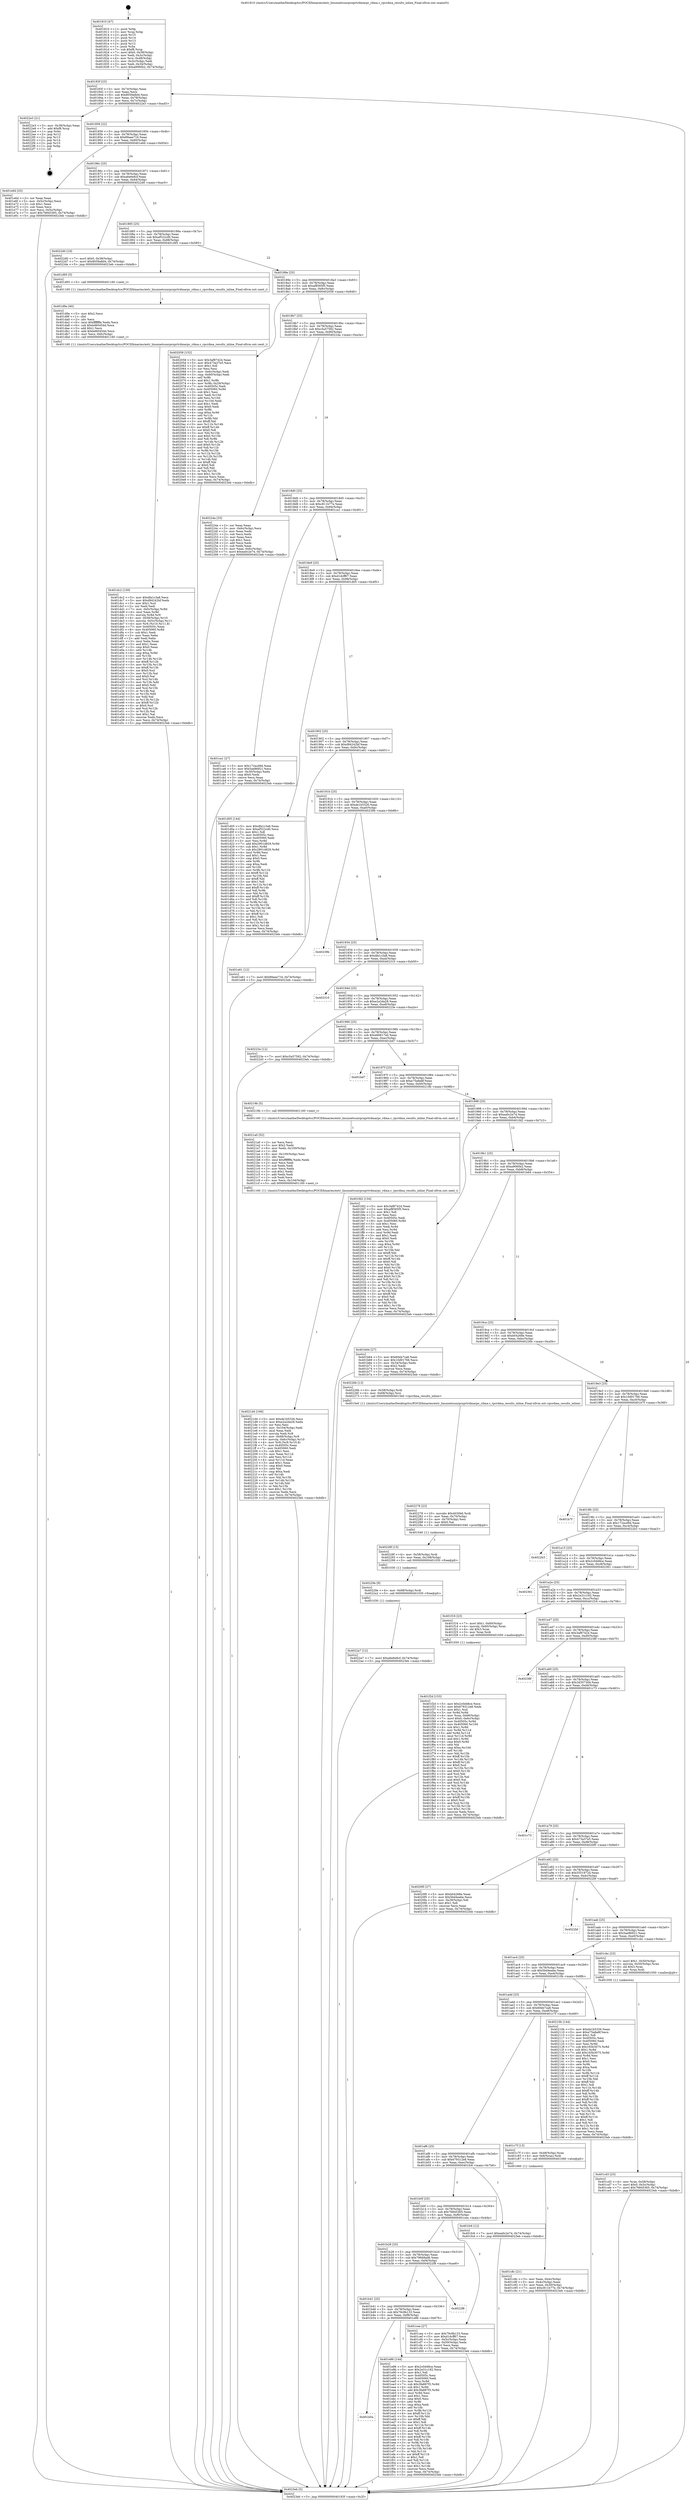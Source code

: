 digraph "0x401810" {
  label = "0x401810 (/mnt/c/Users/mathe/Desktop/tcc/POCII/binaries/extr_linuxnetsunrpcxprtrdmarpc_rdma.c_rpcrdma_results_inline_Final-ollvm.out::main(0))"
  labelloc = "t"
  node[shape=record]

  Entry [label="",width=0.3,height=0.3,shape=circle,fillcolor=black,style=filled]
  "0x40183f" [label="{
     0x40183f [23]\l
     | [instrs]\l
     &nbsp;&nbsp;0x40183f \<+3\>: mov -0x74(%rbp),%eax\l
     &nbsp;&nbsp;0x401842 \<+2\>: mov %eax,%ecx\l
     &nbsp;&nbsp;0x401844 \<+6\>: sub $0x8059a8d4,%ecx\l
     &nbsp;&nbsp;0x40184a \<+3\>: mov %eax,-0x78(%rbp)\l
     &nbsp;&nbsp;0x40184d \<+3\>: mov %ecx,-0x7c(%rbp)\l
     &nbsp;&nbsp;0x401850 \<+6\>: je 00000000004022e3 \<main+0xad3\>\l
  }"]
  "0x4022e3" [label="{
     0x4022e3 [21]\l
     | [instrs]\l
     &nbsp;&nbsp;0x4022e3 \<+3\>: mov -0x38(%rbp),%eax\l
     &nbsp;&nbsp;0x4022e6 \<+7\>: add $0xf8,%rsp\l
     &nbsp;&nbsp;0x4022ed \<+1\>: pop %rbx\l
     &nbsp;&nbsp;0x4022ee \<+2\>: pop %r12\l
     &nbsp;&nbsp;0x4022f0 \<+2\>: pop %r13\l
     &nbsp;&nbsp;0x4022f2 \<+2\>: pop %r14\l
     &nbsp;&nbsp;0x4022f4 \<+2\>: pop %r15\l
     &nbsp;&nbsp;0x4022f6 \<+1\>: pop %rbp\l
     &nbsp;&nbsp;0x4022f7 \<+1\>: ret\l
  }"]
  "0x401856" [label="{
     0x401856 [22]\l
     | [instrs]\l
     &nbsp;&nbsp;0x401856 \<+5\>: jmp 000000000040185b \<main+0x4b\>\l
     &nbsp;&nbsp;0x40185b \<+3\>: mov -0x78(%rbp),%eax\l
     &nbsp;&nbsp;0x40185e \<+5\>: sub $0x89aee716,%eax\l
     &nbsp;&nbsp;0x401863 \<+3\>: mov %eax,-0x80(%rbp)\l
     &nbsp;&nbsp;0x401866 \<+6\>: je 0000000000401e6d \<main+0x65d\>\l
  }"]
  Exit [label="",width=0.3,height=0.3,shape=circle,fillcolor=black,style=filled,peripheries=2]
  "0x401e6d" [label="{
     0x401e6d [25]\l
     | [instrs]\l
     &nbsp;&nbsp;0x401e6d \<+2\>: xor %eax,%eax\l
     &nbsp;&nbsp;0x401e6f \<+3\>: mov -0x5c(%rbp),%ecx\l
     &nbsp;&nbsp;0x401e72 \<+3\>: sub $0x1,%eax\l
     &nbsp;&nbsp;0x401e75 \<+2\>: sub %eax,%ecx\l
     &nbsp;&nbsp;0x401e77 \<+3\>: mov %ecx,-0x5c(%rbp)\l
     &nbsp;&nbsp;0x401e7a \<+7\>: movl $0x76845365,-0x74(%rbp)\l
     &nbsp;&nbsp;0x401e81 \<+5\>: jmp 00000000004023eb \<main+0xbdb\>\l
  }"]
  "0x40186c" [label="{
     0x40186c [25]\l
     | [instrs]\l
     &nbsp;&nbsp;0x40186c \<+5\>: jmp 0000000000401871 \<main+0x61\>\l
     &nbsp;&nbsp;0x401871 \<+3\>: mov -0x78(%rbp),%eax\l
     &nbsp;&nbsp;0x401874 \<+5\>: sub $0xa6e6e6cf,%eax\l
     &nbsp;&nbsp;0x401879 \<+6\>: mov %eax,-0x84(%rbp)\l
     &nbsp;&nbsp;0x40187f \<+6\>: je 00000000004022d0 \<main+0xac0\>\l
  }"]
  "0x4022a7" [label="{
     0x4022a7 [12]\l
     | [instrs]\l
     &nbsp;&nbsp;0x4022a7 \<+7\>: movl $0xa6e6e6cf,-0x74(%rbp)\l
     &nbsp;&nbsp;0x4022ae \<+5\>: jmp 00000000004023eb \<main+0xbdb\>\l
  }"]
  "0x4022d0" [label="{
     0x4022d0 [19]\l
     | [instrs]\l
     &nbsp;&nbsp;0x4022d0 \<+7\>: movl $0x0,-0x38(%rbp)\l
     &nbsp;&nbsp;0x4022d7 \<+7\>: movl $0x8059a8d4,-0x74(%rbp)\l
     &nbsp;&nbsp;0x4022de \<+5\>: jmp 00000000004023eb \<main+0xbdb\>\l
  }"]
  "0x401885" [label="{
     0x401885 [25]\l
     | [instrs]\l
     &nbsp;&nbsp;0x401885 \<+5\>: jmp 000000000040188a \<main+0x7a\>\l
     &nbsp;&nbsp;0x40188a \<+3\>: mov -0x78(%rbp),%eax\l
     &nbsp;&nbsp;0x40188d \<+5\>: sub $0xaf522cd0,%eax\l
     &nbsp;&nbsp;0x401892 \<+6\>: mov %eax,-0x88(%rbp)\l
     &nbsp;&nbsp;0x401898 \<+6\>: je 0000000000401d95 \<main+0x585\>\l
  }"]
  "0x40229e" [label="{
     0x40229e [9]\l
     | [instrs]\l
     &nbsp;&nbsp;0x40229e \<+4\>: mov -0x68(%rbp),%rdi\l
     &nbsp;&nbsp;0x4022a2 \<+5\>: call 0000000000401030 \<free@plt\>\l
     | [calls]\l
     &nbsp;&nbsp;0x401030 \{1\} (unknown)\l
  }"]
  "0x401d95" [label="{
     0x401d95 [5]\l
     | [instrs]\l
     &nbsp;&nbsp;0x401d95 \<+5\>: call 0000000000401160 \<next_i\>\l
     | [calls]\l
     &nbsp;&nbsp;0x401160 \{1\} (/mnt/c/Users/mathe/Desktop/tcc/POCII/binaries/extr_linuxnetsunrpcxprtrdmarpc_rdma.c_rpcrdma_results_inline_Final-ollvm.out::next_i)\l
  }"]
  "0x40189e" [label="{
     0x40189e [25]\l
     | [instrs]\l
     &nbsp;&nbsp;0x40189e \<+5\>: jmp 00000000004018a3 \<main+0x93\>\l
     &nbsp;&nbsp;0x4018a3 \<+3\>: mov -0x78(%rbp),%eax\l
     &nbsp;&nbsp;0x4018a6 \<+5\>: sub $0xaf8565f5,%eax\l
     &nbsp;&nbsp;0x4018ab \<+6\>: mov %eax,-0x8c(%rbp)\l
     &nbsp;&nbsp;0x4018b1 \<+6\>: je 0000000000402058 \<main+0x848\>\l
  }"]
  "0x40228f" [label="{
     0x40228f [15]\l
     | [instrs]\l
     &nbsp;&nbsp;0x40228f \<+4\>: mov -0x58(%rbp),%rdi\l
     &nbsp;&nbsp;0x402293 \<+6\>: mov %eax,-0x108(%rbp)\l
     &nbsp;&nbsp;0x402299 \<+5\>: call 0000000000401030 \<free@plt\>\l
     | [calls]\l
     &nbsp;&nbsp;0x401030 \{1\} (unknown)\l
  }"]
  "0x402058" [label="{
     0x402058 [152]\l
     | [instrs]\l
     &nbsp;&nbsp;0x402058 \<+5\>: mov $0x3af87424,%eax\l
     &nbsp;&nbsp;0x40205d \<+5\>: mov $0x473a37e5,%ecx\l
     &nbsp;&nbsp;0x402062 \<+2\>: mov $0x1,%dl\l
     &nbsp;&nbsp;0x402064 \<+2\>: xor %esi,%esi\l
     &nbsp;&nbsp;0x402066 \<+3\>: mov -0x6c(%rbp),%edi\l
     &nbsp;&nbsp;0x402069 \<+3\>: cmp -0x60(%rbp),%edi\l
     &nbsp;&nbsp;0x40206c \<+4\>: setl %r8b\l
     &nbsp;&nbsp;0x402070 \<+4\>: and $0x1,%r8b\l
     &nbsp;&nbsp;0x402074 \<+4\>: mov %r8b,-0x29(%rbp)\l
     &nbsp;&nbsp;0x402078 \<+7\>: mov 0x40505c,%edi\l
     &nbsp;&nbsp;0x40207f \<+8\>: mov 0x405060,%r9d\l
     &nbsp;&nbsp;0x402087 \<+3\>: sub $0x1,%esi\l
     &nbsp;&nbsp;0x40208a \<+3\>: mov %edi,%r10d\l
     &nbsp;&nbsp;0x40208d \<+3\>: add %esi,%r10d\l
     &nbsp;&nbsp;0x402090 \<+4\>: imul %r10d,%edi\l
     &nbsp;&nbsp;0x402094 \<+3\>: and $0x1,%edi\l
     &nbsp;&nbsp;0x402097 \<+3\>: cmp $0x0,%edi\l
     &nbsp;&nbsp;0x40209a \<+4\>: sete %r8b\l
     &nbsp;&nbsp;0x40209e \<+4\>: cmp $0xa,%r9d\l
     &nbsp;&nbsp;0x4020a2 \<+4\>: setl %r11b\l
     &nbsp;&nbsp;0x4020a6 \<+3\>: mov %r8b,%bl\l
     &nbsp;&nbsp;0x4020a9 \<+3\>: xor $0xff,%bl\l
     &nbsp;&nbsp;0x4020ac \<+3\>: mov %r11b,%r14b\l
     &nbsp;&nbsp;0x4020af \<+4\>: xor $0xff,%r14b\l
     &nbsp;&nbsp;0x4020b3 \<+3\>: xor $0x0,%dl\l
     &nbsp;&nbsp;0x4020b6 \<+3\>: mov %bl,%r15b\l
     &nbsp;&nbsp;0x4020b9 \<+4\>: and $0x0,%r15b\l
     &nbsp;&nbsp;0x4020bd \<+3\>: and %dl,%r8b\l
     &nbsp;&nbsp;0x4020c0 \<+3\>: mov %r14b,%r12b\l
     &nbsp;&nbsp;0x4020c3 \<+4\>: and $0x0,%r12b\l
     &nbsp;&nbsp;0x4020c7 \<+3\>: and %dl,%r11b\l
     &nbsp;&nbsp;0x4020ca \<+3\>: or %r8b,%r15b\l
     &nbsp;&nbsp;0x4020cd \<+3\>: or %r11b,%r12b\l
     &nbsp;&nbsp;0x4020d0 \<+3\>: xor %r12b,%r15b\l
     &nbsp;&nbsp;0x4020d3 \<+3\>: or %r14b,%bl\l
     &nbsp;&nbsp;0x4020d6 \<+3\>: xor $0xff,%bl\l
     &nbsp;&nbsp;0x4020d9 \<+3\>: or $0x0,%dl\l
     &nbsp;&nbsp;0x4020dc \<+2\>: and %dl,%bl\l
     &nbsp;&nbsp;0x4020de \<+3\>: or %bl,%r15b\l
     &nbsp;&nbsp;0x4020e1 \<+4\>: test $0x1,%r15b\l
     &nbsp;&nbsp;0x4020e5 \<+3\>: cmovne %ecx,%eax\l
     &nbsp;&nbsp;0x4020e8 \<+3\>: mov %eax,-0x74(%rbp)\l
     &nbsp;&nbsp;0x4020eb \<+5\>: jmp 00000000004023eb \<main+0xbdb\>\l
  }"]
  "0x4018b7" [label="{
     0x4018b7 [25]\l
     | [instrs]\l
     &nbsp;&nbsp;0x4018b7 \<+5\>: jmp 00000000004018bc \<main+0xac\>\l
     &nbsp;&nbsp;0x4018bc \<+3\>: mov -0x78(%rbp),%eax\l
     &nbsp;&nbsp;0x4018bf \<+5\>: sub $0xc5a57592,%eax\l
     &nbsp;&nbsp;0x4018c4 \<+6\>: mov %eax,-0x90(%rbp)\l
     &nbsp;&nbsp;0x4018ca \<+6\>: je 000000000040224a \<main+0xa3a\>\l
  }"]
  "0x402278" [label="{
     0x402278 [23]\l
     | [instrs]\l
     &nbsp;&nbsp;0x402278 \<+10\>: movabs $0x4030b6,%rdi\l
     &nbsp;&nbsp;0x402282 \<+3\>: mov %eax,-0x70(%rbp)\l
     &nbsp;&nbsp;0x402285 \<+3\>: mov -0x70(%rbp),%esi\l
     &nbsp;&nbsp;0x402288 \<+2\>: mov $0x0,%al\l
     &nbsp;&nbsp;0x40228a \<+5\>: call 0000000000401040 \<printf@plt\>\l
     | [calls]\l
     &nbsp;&nbsp;0x401040 \{1\} (unknown)\l
  }"]
  "0x40224a" [label="{
     0x40224a [33]\l
     | [instrs]\l
     &nbsp;&nbsp;0x40224a \<+2\>: xor %eax,%eax\l
     &nbsp;&nbsp;0x40224c \<+3\>: mov -0x6c(%rbp),%ecx\l
     &nbsp;&nbsp;0x40224f \<+2\>: mov %eax,%edx\l
     &nbsp;&nbsp;0x402251 \<+2\>: sub %ecx,%edx\l
     &nbsp;&nbsp;0x402253 \<+2\>: mov %eax,%ecx\l
     &nbsp;&nbsp;0x402255 \<+3\>: sub $0x1,%ecx\l
     &nbsp;&nbsp;0x402258 \<+2\>: add %ecx,%edx\l
     &nbsp;&nbsp;0x40225a \<+2\>: sub %edx,%eax\l
     &nbsp;&nbsp;0x40225c \<+3\>: mov %eax,-0x6c(%rbp)\l
     &nbsp;&nbsp;0x40225f \<+7\>: movl $0xea0c2e74,-0x74(%rbp)\l
     &nbsp;&nbsp;0x402266 \<+5\>: jmp 00000000004023eb \<main+0xbdb\>\l
  }"]
  "0x4018d0" [label="{
     0x4018d0 [25]\l
     | [instrs]\l
     &nbsp;&nbsp;0x4018d0 \<+5\>: jmp 00000000004018d5 \<main+0xc5\>\l
     &nbsp;&nbsp;0x4018d5 \<+3\>: mov -0x78(%rbp),%eax\l
     &nbsp;&nbsp;0x4018d8 \<+5\>: sub $0xc811b77e,%eax\l
     &nbsp;&nbsp;0x4018dd \<+6\>: mov %eax,-0x94(%rbp)\l
     &nbsp;&nbsp;0x4018e3 \<+6\>: je 0000000000401ca1 \<main+0x491\>\l
  }"]
  "0x4021d4" [label="{
     0x4021d4 [106]\l
     | [instrs]\l
     &nbsp;&nbsp;0x4021d4 \<+5\>: mov $0xde1b5326,%ecx\l
     &nbsp;&nbsp;0x4021d9 \<+5\>: mov $0xe2a2da28,%edx\l
     &nbsp;&nbsp;0x4021de \<+2\>: xor %esi,%esi\l
     &nbsp;&nbsp;0x4021e0 \<+6\>: mov -0x104(%rbp),%edi\l
     &nbsp;&nbsp;0x4021e6 \<+3\>: imul %eax,%edi\l
     &nbsp;&nbsp;0x4021e9 \<+3\>: movslq %edi,%r8\l
     &nbsp;&nbsp;0x4021ec \<+4\>: mov -0x68(%rbp),%r9\l
     &nbsp;&nbsp;0x4021f0 \<+4\>: movslq -0x6c(%rbp),%r10\l
     &nbsp;&nbsp;0x4021f4 \<+4\>: mov %r8,(%r9,%r10,8)\l
     &nbsp;&nbsp;0x4021f8 \<+7\>: mov 0x40505c,%eax\l
     &nbsp;&nbsp;0x4021ff \<+7\>: mov 0x405060,%edi\l
     &nbsp;&nbsp;0x402206 \<+3\>: sub $0x1,%esi\l
     &nbsp;&nbsp;0x402209 \<+3\>: mov %eax,%r11d\l
     &nbsp;&nbsp;0x40220c \<+3\>: add %esi,%r11d\l
     &nbsp;&nbsp;0x40220f \<+4\>: imul %r11d,%eax\l
     &nbsp;&nbsp;0x402213 \<+3\>: and $0x1,%eax\l
     &nbsp;&nbsp;0x402216 \<+3\>: cmp $0x0,%eax\l
     &nbsp;&nbsp;0x402219 \<+3\>: sete %bl\l
     &nbsp;&nbsp;0x40221c \<+3\>: cmp $0xa,%edi\l
     &nbsp;&nbsp;0x40221f \<+4\>: setl %r14b\l
     &nbsp;&nbsp;0x402223 \<+3\>: mov %bl,%r15b\l
     &nbsp;&nbsp;0x402226 \<+3\>: and %r14b,%r15b\l
     &nbsp;&nbsp;0x402229 \<+3\>: xor %r14b,%bl\l
     &nbsp;&nbsp;0x40222c \<+3\>: or %bl,%r15b\l
     &nbsp;&nbsp;0x40222f \<+4\>: test $0x1,%r15b\l
     &nbsp;&nbsp;0x402233 \<+3\>: cmovne %edx,%ecx\l
     &nbsp;&nbsp;0x402236 \<+3\>: mov %ecx,-0x74(%rbp)\l
     &nbsp;&nbsp;0x402239 \<+5\>: jmp 00000000004023eb \<main+0xbdb\>\l
  }"]
  "0x401ca1" [label="{
     0x401ca1 [27]\l
     | [instrs]\l
     &nbsp;&nbsp;0x401ca1 \<+5\>: mov $0x172acd9d,%eax\l
     &nbsp;&nbsp;0x401ca6 \<+5\>: mov $0x5ae86921,%ecx\l
     &nbsp;&nbsp;0x401cab \<+3\>: mov -0x30(%rbp),%edx\l
     &nbsp;&nbsp;0x401cae \<+3\>: cmp $0x0,%edx\l
     &nbsp;&nbsp;0x401cb1 \<+3\>: cmove %ecx,%eax\l
     &nbsp;&nbsp;0x401cb4 \<+3\>: mov %eax,-0x74(%rbp)\l
     &nbsp;&nbsp;0x401cb7 \<+5\>: jmp 00000000004023eb \<main+0xbdb\>\l
  }"]
  "0x4018e9" [label="{
     0x4018e9 [25]\l
     | [instrs]\l
     &nbsp;&nbsp;0x4018e9 \<+5\>: jmp 00000000004018ee \<main+0xde\>\l
     &nbsp;&nbsp;0x4018ee \<+3\>: mov -0x78(%rbp),%eax\l
     &nbsp;&nbsp;0x4018f1 \<+5\>: sub $0xd1dcff67,%eax\l
     &nbsp;&nbsp;0x4018f6 \<+6\>: mov %eax,-0x98(%rbp)\l
     &nbsp;&nbsp;0x4018fc \<+6\>: je 0000000000401d05 \<main+0x4f5\>\l
  }"]
  "0x4021a0" [label="{
     0x4021a0 [52]\l
     | [instrs]\l
     &nbsp;&nbsp;0x4021a0 \<+2\>: xor %ecx,%ecx\l
     &nbsp;&nbsp;0x4021a2 \<+5\>: mov $0x2,%edx\l
     &nbsp;&nbsp;0x4021a7 \<+6\>: mov %edx,-0x100(%rbp)\l
     &nbsp;&nbsp;0x4021ad \<+1\>: cltd\l
     &nbsp;&nbsp;0x4021ae \<+6\>: mov -0x100(%rbp),%esi\l
     &nbsp;&nbsp;0x4021b4 \<+2\>: idiv %esi\l
     &nbsp;&nbsp;0x4021b6 \<+6\>: imul $0xfffffffe,%edx,%edx\l
     &nbsp;&nbsp;0x4021bc \<+2\>: mov %ecx,%edi\l
     &nbsp;&nbsp;0x4021be \<+2\>: sub %edx,%edi\l
     &nbsp;&nbsp;0x4021c0 \<+2\>: mov %ecx,%edx\l
     &nbsp;&nbsp;0x4021c2 \<+3\>: sub $0x1,%edx\l
     &nbsp;&nbsp;0x4021c5 \<+2\>: add %edx,%edi\l
     &nbsp;&nbsp;0x4021c7 \<+2\>: sub %edi,%ecx\l
     &nbsp;&nbsp;0x4021c9 \<+6\>: mov %ecx,-0x104(%rbp)\l
     &nbsp;&nbsp;0x4021cf \<+5\>: call 0000000000401160 \<next_i\>\l
     | [calls]\l
     &nbsp;&nbsp;0x401160 \{1\} (/mnt/c/Users/mathe/Desktop/tcc/POCII/binaries/extr_linuxnetsunrpcxprtrdmarpc_rdma.c_rpcrdma_results_inline_Final-ollvm.out::next_i)\l
  }"]
  "0x401d05" [label="{
     0x401d05 [144]\l
     | [instrs]\l
     &nbsp;&nbsp;0x401d05 \<+5\>: mov $0xdfa1c3a8,%eax\l
     &nbsp;&nbsp;0x401d0a \<+5\>: mov $0xaf522cd0,%ecx\l
     &nbsp;&nbsp;0x401d0f \<+2\>: mov $0x1,%dl\l
     &nbsp;&nbsp;0x401d11 \<+7\>: mov 0x40505c,%esi\l
     &nbsp;&nbsp;0x401d18 \<+7\>: mov 0x405060,%edi\l
     &nbsp;&nbsp;0x401d1f \<+3\>: mov %esi,%r8d\l
     &nbsp;&nbsp;0x401d22 \<+7\>: add $0x2901d829,%r8d\l
     &nbsp;&nbsp;0x401d29 \<+4\>: sub $0x1,%r8d\l
     &nbsp;&nbsp;0x401d2d \<+7\>: sub $0x2901d829,%r8d\l
     &nbsp;&nbsp;0x401d34 \<+4\>: imul %r8d,%esi\l
     &nbsp;&nbsp;0x401d38 \<+3\>: and $0x1,%esi\l
     &nbsp;&nbsp;0x401d3b \<+3\>: cmp $0x0,%esi\l
     &nbsp;&nbsp;0x401d3e \<+4\>: sete %r9b\l
     &nbsp;&nbsp;0x401d42 \<+3\>: cmp $0xa,%edi\l
     &nbsp;&nbsp;0x401d45 \<+4\>: setl %r10b\l
     &nbsp;&nbsp;0x401d49 \<+3\>: mov %r9b,%r11b\l
     &nbsp;&nbsp;0x401d4c \<+4\>: xor $0xff,%r11b\l
     &nbsp;&nbsp;0x401d50 \<+3\>: mov %r10b,%bl\l
     &nbsp;&nbsp;0x401d53 \<+3\>: xor $0xff,%bl\l
     &nbsp;&nbsp;0x401d56 \<+3\>: xor $0x1,%dl\l
     &nbsp;&nbsp;0x401d59 \<+3\>: mov %r11b,%r14b\l
     &nbsp;&nbsp;0x401d5c \<+4\>: and $0xff,%r14b\l
     &nbsp;&nbsp;0x401d60 \<+3\>: and %dl,%r9b\l
     &nbsp;&nbsp;0x401d63 \<+3\>: mov %bl,%r15b\l
     &nbsp;&nbsp;0x401d66 \<+4\>: and $0xff,%r15b\l
     &nbsp;&nbsp;0x401d6a \<+3\>: and %dl,%r10b\l
     &nbsp;&nbsp;0x401d6d \<+3\>: or %r9b,%r14b\l
     &nbsp;&nbsp;0x401d70 \<+3\>: or %r10b,%r15b\l
     &nbsp;&nbsp;0x401d73 \<+3\>: xor %r15b,%r14b\l
     &nbsp;&nbsp;0x401d76 \<+3\>: or %bl,%r11b\l
     &nbsp;&nbsp;0x401d79 \<+4\>: xor $0xff,%r11b\l
     &nbsp;&nbsp;0x401d7d \<+3\>: or $0x1,%dl\l
     &nbsp;&nbsp;0x401d80 \<+3\>: and %dl,%r11b\l
     &nbsp;&nbsp;0x401d83 \<+3\>: or %r11b,%r14b\l
     &nbsp;&nbsp;0x401d86 \<+4\>: test $0x1,%r14b\l
     &nbsp;&nbsp;0x401d8a \<+3\>: cmovne %ecx,%eax\l
     &nbsp;&nbsp;0x401d8d \<+3\>: mov %eax,-0x74(%rbp)\l
     &nbsp;&nbsp;0x401d90 \<+5\>: jmp 00000000004023eb \<main+0xbdb\>\l
  }"]
  "0x401902" [label="{
     0x401902 [25]\l
     | [instrs]\l
     &nbsp;&nbsp;0x401902 \<+5\>: jmp 0000000000401907 \<main+0xf7\>\l
     &nbsp;&nbsp;0x401907 \<+3\>: mov -0x78(%rbp),%eax\l
     &nbsp;&nbsp;0x40190a \<+5\>: sub $0xd94242bf,%eax\l
     &nbsp;&nbsp;0x40190f \<+6\>: mov %eax,-0x9c(%rbp)\l
     &nbsp;&nbsp;0x401915 \<+6\>: je 0000000000401e61 \<main+0x651\>\l
  }"]
  "0x401f2d" [label="{
     0x401f2d [153]\l
     | [instrs]\l
     &nbsp;&nbsp;0x401f2d \<+5\>: mov $0x2c0d48ce,%ecx\l
     &nbsp;&nbsp;0x401f32 \<+5\>: mov $0x679312e8,%edx\l
     &nbsp;&nbsp;0x401f37 \<+3\>: mov $0x1,%sil\l
     &nbsp;&nbsp;0x401f3a \<+3\>: xor %r8d,%r8d\l
     &nbsp;&nbsp;0x401f3d \<+4\>: mov %rax,-0x68(%rbp)\l
     &nbsp;&nbsp;0x401f41 \<+7\>: movl $0x0,-0x6c(%rbp)\l
     &nbsp;&nbsp;0x401f48 \<+8\>: mov 0x40505c,%r9d\l
     &nbsp;&nbsp;0x401f50 \<+8\>: mov 0x405060,%r10d\l
     &nbsp;&nbsp;0x401f58 \<+4\>: sub $0x1,%r8d\l
     &nbsp;&nbsp;0x401f5c \<+3\>: mov %r9d,%r11d\l
     &nbsp;&nbsp;0x401f5f \<+3\>: add %r8d,%r11d\l
     &nbsp;&nbsp;0x401f62 \<+4\>: imul %r11d,%r9d\l
     &nbsp;&nbsp;0x401f66 \<+4\>: and $0x1,%r9d\l
     &nbsp;&nbsp;0x401f6a \<+4\>: cmp $0x0,%r9d\l
     &nbsp;&nbsp;0x401f6e \<+3\>: sete %bl\l
     &nbsp;&nbsp;0x401f71 \<+4\>: cmp $0xa,%r10d\l
     &nbsp;&nbsp;0x401f75 \<+4\>: setl %r14b\l
     &nbsp;&nbsp;0x401f79 \<+3\>: mov %bl,%r15b\l
     &nbsp;&nbsp;0x401f7c \<+4\>: xor $0xff,%r15b\l
     &nbsp;&nbsp;0x401f80 \<+3\>: mov %r14b,%r12b\l
     &nbsp;&nbsp;0x401f83 \<+4\>: xor $0xff,%r12b\l
     &nbsp;&nbsp;0x401f87 \<+4\>: xor $0x0,%sil\l
     &nbsp;&nbsp;0x401f8b \<+3\>: mov %r15b,%r13b\l
     &nbsp;&nbsp;0x401f8e \<+4\>: and $0x0,%r13b\l
     &nbsp;&nbsp;0x401f92 \<+3\>: and %sil,%bl\l
     &nbsp;&nbsp;0x401f95 \<+3\>: mov %r12b,%al\l
     &nbsp;&nbsp;0x401f98 \<+2\>: and $0x0,%al\l
     &nbsp;&nbsp;0x401f9a \<+3\>: and %sil,%r14b\l
     &nbsp;&nbsp;0x401f9d \<+3\>: or %bl,%r13b\l
     &nbsp;&nbsp;0x401fa0 \<+3\>: or %r14b,%al\l
     &nbsp;&nbsp;0x401fa3 \<+3\>: xor %al,%r13b\l
     &nbsp;&nbsp;0x401fa6 \<+3\>: or %r12b,%r15b\l
     &nbsp;&nbsp;0x401fa9 \<+4\>: xor $0xff,%r15b\l
     &nbsp;&nbsp;0x401fad \<+4\>: or $0x0,%sil\l
     &nbsp;&nbsp;0x401fb1 \<+3\>: and %sil,%r15b\l
     &nbsp;&nbsp;0x401fb4 \<+3\>: or %r15b,%r13b\l
     &nbsp;&nbsp;0x401fb7 \<+4\>: test $0x1,%r13b\l
     &nbsp;&nbsp;0x401fbb \<+3\>: cmovne %edx,%ecx\l
     &nbsp;&nbsp;0x401fbe \<+3\>: mov %ecx,-0x74(%rbp)\l
     &nbsp;&nbsp;0x401fc1 \<+5\>: jmp 00000000004023eb \<main+0xbdb\>\l
  }"]
  "0x401e61" [label="{
     0x401e61 [12]\l
     | [instrs]\l
     &nbsp;&nbsp;0x401e61 \<+7\>: movl $0x89aee716,-0x74(%rbp)\l
     &nbsp;&nbsp;0x401e68 \<+5\>: jmp 00000000004023eb \<main+0xbdb\>\l
  }"]
  "0x40191b" [label="{
     0x40191b [25]\l
     | [instrs]\l
     &nbsp;&nbsp;0x40191b \<+5\>: jmp 0000000000401920 \<main+0x110\>\l
     &nbsp;&nbsp;0x401920 \<+3\>: mov -0x78(%rbp),%eax\l
     &nbsp;&nbsp;0x401923 \<+5\>: sub $0xde1b5326,%eax\l
     &nbsp;&nbsp;0x401928 \<+6\>: mov %eax,-0xa0(%rbp)\l
     &nbsp;&nbsp;0x40192e \<+6\>: je 000000000040239b \<main+0xb8b\>\l
  }"]
  "0x401b5a" [label="{
     0x401b5a\l
  }", style=dashed]
  "0x40239b" [label="{
     0x40239b\l
  }", style=dashed]
  "0x401934" [label="{
     0x401934 [25]\l
     | [instrs]\l
     &nbsp;&nbsp;0x401934 \<+5\>: jmp 0000000000401939 \<main+0x129\>\l
     &nbsp;&nbsp;0x401939 \<+3\>: mov -0x78(%rbp),%eax\l
     &nbsp;&nbsp;0x40193c \<+5\>: sub $0xdfa1c3a8,%eax\l
     &nbsp;&nbsp;0x401941 \<+6\>: mov %eax,-0xa4(%rbp)\l
     &nbsp;&nbsp;0x401947 \<+6\>: je 0000000000402310 \<main+0xb00\>\l
  }"]
  "0x401e86" [label="{
     0x401e86 [144]\l
     | [instrs]\l
     &nbsp;&nbsp;0x401e86 \<+5\>: mov $0x2c0d48ce,%eax\l
     &nbsp;&nbsp;0x401e8b \<+5\>: mov $0x2e31c182,%ecx\l
     &nbsp;&nbsp;0x401e90 \<+2\>: mov $0x1,%dl\l
     &nbsp;&nbsp;0x401e92 \<+7\>: mov 0x40505c,%esi\l
     &nbsp;&nbsp;0x401e99 \<+7\>: mov 0x405060,%edi\l
     &nbsp;&nbsp;0x401ea0 \<+3\>: mov %esi,%r8d\l
     &nbsp;&nbsp;0x401ea3 \<+7\>: sub $0x3fa887f3,%r8d\l
     &nbsp;&nbsp;0x401eaa \<+4\>: sub $0x1,%r8d\l
     &nbsp;&nbsp;0x401eae \<+7\>: add $0x3fa887f3,%r8d\l
     &nbsp;&nbsp;0x401eb5 \<+4\>: imul %r8d,%esi\l
     &nbsp;&nbsp;0x401eb9 \<+3\>: and $0x1,%esi\l
     &nbsp;&nbsp;0x401ebc \<+3\>: cmp $0x0,%esi\l
     &nbsp;&nbsp;0x401ebf \<+4\>: sete %r9b\l
     &nbsp;&nbsp;0x401ec3 \<+3\>: cmp $0xa,%edi\l
     &nbsp;&nbsp;0x401ec6 \<+4\>: setl %r10b\l
     &nbsp;&nbsp;0x401eca \<+3\>: mov %r9b,%r11b\l
     &nbsp;&nbsp;0x401ecd \<+4\>: xor $0xff,%r11b\l
     &nbsp;&nbsp;0x401ed1 \<+3\>: mov %r10b,%bl\l
     &nbsp;&nbsp;0x401ed4 \<+3\>: xor $0xff,%bl\l
     &nbsp;&nbsp;0x401ed7 \<+3\>: xor $0x1,%dl\l
     &nbsp;&nbsp;0x401eda \<+3\>: mov %r11b,%r14b\l
     &nbsp;&nbsp;0x401edd \<+4\>: and $0xff,%r14b\l
     &nbsp;&nbsp;0x401ee1 \<+3\>: and %dl,%r9b\l
     &nbsp;&nbsp;0x401ee4 \<+3\>: mov %bl,%r15b\l
     &nbsp;&nbsp;0x401ee7 \<+4\>: and $0xff,%r15b\l
     &nbsp;&nbsp;0x401eeb \<+3\>: and %dl,%r10b\l
     &nbsp;&nbsp;0x401eee \<+3\>: or %r9b,%r14b\l
     &nbsp;&nbsp;0x401ef1 \<+3\>: or %r10b,%r15b\l
     &nbsp;&nbsp;0x401ef4 \<+3\>: xor %r15b,%r14b\l
     &nbsp;&nbsp;0x401ef7 \<+3\>: or %bl,%r11b\l
     &nbsp;&nbsp;0x401efa \<+4\>: xor $0xff,%r11b\l
     &nbsp;&nbsp;0x401efe \<+3\>: or $0x1,%dl\l
     &nbsp;&nbsp;0x401f01 \<+3\>: and %dl,%r11b\l
     &nbsp;&nbsp;0x401f04 \<+3\>: or %r11b,%r14b\l
     &nbsp;&nbsp;0x401f07 \<+4\>: test $0x1,%r14b\l
     &nbsp;&nbsp;0x401f0b \<+3\>: cmovne %ecx,%eax\l
     &nbsp;&nbsp;0x401f0e \<+3\>: mov %eax,-0x74(%rbp)\l
     &nbsp;&nbsp;0x401f11 \<+5\>: jmp 00000000004023eb \<main+0xbdb\>\l
  }"]
  "0x402310" [label="{
     0x402310\l
  }", style=dashed]
  "0x40194d" [label="{
     0x40194d [25]\l
     | [instrs]\l
     &nbsp;&nbsp;0x40194d \<+5\>: jmp 0000000000401952 \<main+0x142\>\l
     &nbsp;&nbsp;0x401952 \<+3\>: mov -0x78(%rbp),%eax\l
     &nbsp;&nbsp;0x401955 \<+5\>: sub $0xe2a2da28,%eax\l
     &nbsp;&nbsp;0x40195a \<+6\>: mov %eax,-0xa8(%rbp)\l
     &nbsp;&nbsp;0x401960 \<+6\>: je 000000000040223e \<main+0xa2e\>\l
  }"]
  "0x401b41" [label="{
     0x401b41 [25]\l
     | [instrs]\l
     &nbsp;&nbsp;0x401b41 \<+5\>: jmp 0000000000401b46 \<main+0x336\>\l
     &nbsp;&nbsp;0x401b46 \<+3\>: mov -0x78(%rbp),%eax\l
     &nbsp;&nbsp;0x401b49 \<+5\>: sub $0x79c9b133,%eax\l
     &nbsp;&nbsp;0x401b4e \<+6\>: mov %eax,-0xf8(%rbp)\l
     &nbsp;&nbsp;0x401b54 \<+6\>: je 0000000000401e86 \<main+0x676\>\l
  }"]
  "0x40223e" [label="{
     0x40223e [12]\l
     | [instrs]\l
     &nbsp;&nbsp;0x40223e \<+7\>: movl $0xc5a57592,-0x74(%rbp)\l
     &nbsp;&nbsp;0x402245 \<+5\>: jmp 00000000004023eb \<main+0xbdb\>\l
  }"]
  "0x401966" [label="{
     0x401966 [25]\l
     | [instrs]\l
     &nbsp;&nbsp;0x401966 \<+5\>: jmp 000000000040196b \<main+0x15b\>\l
     &nbsp;&nbsp;0x40196b \<+3\>: mov -0x78(%rbp),%eax\l
     &nbsp;&nbsp;0x40196e \<+5\>: sub $0xe66817e0,%eax\l
     &nbsp;&nbsp;0x401973 \<+6\>: mov %eax,-0xac(%rbp)\l
     &nbsp;&nbsp;0x401979 \<+6\>: je 0000000000401bd7 \<main+0x3c7\>\l
  }"]
  "0x4022f8" [label="{
     0x4022f8\l
  }", style=dashed]
  "0x401bd7" [label="{
     0x401bd7\l
  }", style=dashed]
  "0x40197f" [label="{
     0x40197f [25]\l
     | [instrs]\l
     &nbsp;&nbsp;0x40197f \<+5\>: jmp 0000000000401984 \<main+0x174\>\l
     &nbsp;&nbsp;0x401984 \<+3\>: mov -0x78(%rbp),%eax\l
     &nbsp;&nbsp;0x401987 \<+5\>: sub $0xe75a8a8f,%eax\l
     &nbsp;&nbsp;0x40198c \<+6\>: mov %eax,-0xb0(%rbp)\l
     &nbsp;&nbsp;0x401992 \<+6\>: je 000000000040219b \<main+0x98b\>\l
  }"]
  "0x401dc2" [label="{
     0x401dc2 [159]\l
     | [instrs]\l
     &nbsp;&nbsp;0x401dc2 \<+5\>: mov $0xdfa1c3a8,%ecx\l
     &nbsp;&nbsp;0x401dc7 \<+5\>: mov $0xd94242bf,%edx\l
     &nbsp;&nbsp;0x401dcc \<+3\>: mov $0x1,%sil\l
     &nbsp;&nbsp;0x401dcf \<+2\>: xor %edi,%edi\l
     &nbsp;&nbsp;0x401dd1 \<+7\>: mov -0xfc(%rbp),%r8d\l
     &nbsp;&nbsp;0x401dd8 \<+4\>: imul %eax,%r8d\l
     &nbsp;&nbsp;0x401ddc \<+3\>: movslq %r8d,%r9\l
     &nbsp;&nbsp;0x401ddf \<+4\>: mov -0x58(%rbp),%r10\l
     &nbsp;&nbsp;0x401de3 \<+4\>: movslq -0x5c(%rbp),%r11\l
     &nbsp;&nbsp;0x401de7 \<+4\>: mov %r9,(%r10,%r11,8)\l
     &nbsp;&nbsp;0x401deb \<+7\>: mov 0x40505c,%eax\l
     &nbsp;&nbsp;0x401df2 \<+8\>: mov 0x405060,%r8d\l
     &nbsp;&nbsp;0x401dfa \<+3\>: sub $0x1,%edi\l
     &nbsp;&nbsp;0x401dfd \<+2\>: mov %eax,%ebx\l
     &nbsp;&nbsp;0x401dff \<+2\>: add %edi,%ebx\l
     &nbsp;&nbsp;0x401e01 \<+3\>: imul %ebx,%eax\l
     &nbsp;&nbsp;0x401e04 \<+3\>: and $0x1,%eax\l
     &nbsp;&nbsp;0x401e07 \<+3\>: cmp $0x0,%eax\l
     &nbsp;&nbsp;0x401e0a \<+4\>: sete %r14b\l
     &nbsp;&nbsp;0x401e0e \<+4\>: cmp $0xa,%r8d\l
     &nbsp;&nbsp;0x401e12 \<+4\>: setl %r15b\l
     &nbsp;&nbsp;0x401e16 \<+3\>: mov %r14b,%r12b\l
     &nbsp;&nbsp;0x401e19 \<+4\>: xor $0xff,%r12b\l
     &nbsp;&nbsp;0x401e1d \<+3\>: mov %r15b,%r13b\l
     &nbsp;&nbsp;0x401e20 \<+4\>: xor $0xff,%r13b\l
     &nbsp;&nbsp;0x401e24 \<+4\>: xor $0x0,%sil\l
     &nbsp;&nbsp;0x401e28 \<+3\>: mov %r12b,%al\l
     &nbsp;&nbsp;0x401e2b \<+2\>: and $0x0,%al\l
     &nbsp;&nbsp;0x401e2d \<+3\>: and %sil,%r14b\l
     &nbsp;&nbsp;0x401e30 \<+3\>: mov %r13b,%dil\l
     &nbsp;&nbsp;0x401e33 \<+4\>: and $0x0,%dil\l
     &nbsp;&nbsp;0x401e37 \<+3\>: and %sil,%r15b\l
     &nbsp;&nbsp;0x401e3a \<+3\>: or %r14b,%al\l
     &nbsp;&nbsp;0x401e3d \<+3\>: or %r15b,%dil\l
     &nbsp;&nbsp;0x401e40 \<+3\>: xor %dil,%al\l
     &nbsp;&nbsp;0x401e43 \<+3\>: or %r13b,%r12b\l
     &nbsp;&nbsp;0x401e46 \<+4\>: xor $0xff,%r12b\l
     &nbsp;&nbsp;0x401e4a \<+4\>: or $0x0,%sil\l
     &nbsp;&nbsp;0x401e4e \<+3\>: and %sil,%r12b\l
     &nbsp;&nbsp;0x401e51 \<+3\>: or %r12b,%al\l
     &nbsp;&nbsp;0x401e54 \<+2\>: test $0x1,%al\l
     &nbsp;&nbsp;0x401e56 \<+3\>: cmovne %edx,%ecx\l
     &nbsp;&nbsp;0x401e59 \<+3\>: mov %ecx,-0x74(%rbp)\l
     &nbsp;&nbsp;0x401e5c \<+5\>: jmp 00000000004023eb \<main+0xbdb\>\l
  }"]
  "0x40219b" [label="{
     0x40219b [5]\l
     | [instrs]\l
     &nbsp;&nbsp;0x40219b \<+5\>: call 0000000000401160 \<next_i\>\l
     | [calls]\l
     &nbsp;&nbsp;0x401160 \{1\} (/mnt/c/Users/mathe/Desktop/tcc/POCII/binaries/extr_linuxnetsunrpcxprtrdmarpc_rdma.c_rpcrdma_results_inline_Final-ollvm.out::next_i)\l
  }"]
  "0x401998" [label="{
     0x401998 [25]\l
     | [instrs]\l
     &nbsp;&nbsp;0x401998 \<+5\>: jmp 000000000040199d \<main+0x18d\>\l
     &nbsp;&nbsp;0x40199d \<+3\>: mov -0x78(%rbp),%eax\l
     &nbsp;&nbsp;0x4019a0 \<+5\>: sub $0xea0c2e74,%eax\l
     &nbsp;&nbsp;0x4019a5 \<+6\>: mov %eax,-0xb4(%rbp)\l
     &nbsp;&nbsp;0x4019ab \<+6\>: je 0000000000401fd2 \<main+0x7c2\>\l
  }"]
  "0x401d9a" [label="{
     0x401d9a [40]\l
     | [instrs]\l
     &nbsp;&nbsp;0x401d9a \<+5\>: mov $0x2,%ecx\l
     &nbsp;&nbsp;0x401d9f \<+1\>: cltd\l
     &nbsp;&nbsp;0x401da0 \<+2\>: idiv %ecx\l
     &nbsp;&nbsp;0x401da2 \<+6\>: imul $0xfffffffe,%edx,%ecx\l
     &nbsp;&nbsp;0x401da8 \<+6\>: sub $0xbd60454d,%ecx\l
     &nbsp;&nbsp;0x401dae \<+3\>: add $0x1,%ecx\l
     &nbsp;&nbsp;0x401db1 \<+6\>: add $0xbd60454d,%ecx\l
     &nbsp;&nbsp;0x401db7 \<+6\>: mov %ecx,-0xfc(%rbp)\l
     &nbsp;&nbsp;0x401dbd \<+5\>: call 0000000000401160 \<next_i\>\l
     | [calls]\l
     &nbsp;&nbsp;0x401160 \{1\} (/mnt/c/Users/mathe/Desktop/tcc/POCII/binaries/extr_linuxnetsunrpcxprtrdmarpc_rdma.c_rpcrdma_results_inline_Final-ollvm.out::next_i)\l
  }"]
  "0x401fd2" [label="{
     0x401fd2 [134]\l
     | [instrs]\l
     &nbsp;&nbsp;0x401fd2 \<+5\>: mov $0x3af87424,%eax\l
     &nbsp;&nbsp;0x401fd7 \<+5\>: mov $0xaf8565f5,%ecx\l
     &nbsp;&nbsp;0x401fdc \<+2\>: mov $0x1,%dl\l
     &nbsp;&nbsp;0x401fde \<+2\>: xor %esi,%esi\l
     &nbsp;&nbsp;0x401fe0 \<+7\>: mov 0x40505c,%edi\l
     &nbsp;&nbsp;0x401fe7 \<+8\>: mov 0x405060,%r8d\l
     &nbsp;&nbsp;0x401fef \<+3\>: sub $0x1,%esi\l
     &nbsp;&nbsp;0x401ff2 \<+3\>: mov %edi,%r9d\l
     &nbsp;&nbsp;0x401ff5 \<+3\>: add %esi,%r9d\l
     &nbsp;&nbsp;0x401ff8 \<+4\>: imul %r9d,%edi\l
     &nbsp;&nbsp;0x401ffc \<+3\>: and $0x1,%edi\l
     &nbsp;&nbsp;0x401fff \<+3\>: cmp $0x0,%edi\l
     &nbsp;&nbsp;0x402002 \<+4\>: sete %r10b\l
     &nbsp;&nbsp;0x402006 \<+4\>: cmp $0xa,%r8d\l
     &nbsp;&nbsp;0x40200a \<+4\>: setl %r11b\l
     &nbsp;&nbsp;0x40200e \<+3\>: mov %r10b,%bl\l
     &nbsp;&nbsp;0x402011 \<+3\>: xor $0xff,%bl\l
     &nbsp;&nbsp;0x402014 \<+3\>: mov %r11b,%r14b\l
     &nbsp;&nbsp;0x402017 \<+4\>: xor $0xff,%r14b\l
     &nbsp;&nbsp;0x40201b \<+3\>: xor $0x0,%dl\l
     &nbsp;&nbsp;0x40201e \<+3\>: mov %bl,%r15b\l
     &nbsp;&nbsp;0x402021 \<+4\>: and $0x0,%r15b\l
     &nbsp;&nbsp;0x402025 \<+3\>: and %dl,%r10b\l
     &nbsp;&nbsp;0x402028 \<+3\>: mov %r14b,%r12b\l
     &nbsp;&nbsp;0x40202b \<+4\>: and $0x0,%r12b\l
     &nbsp;&nbsp;0x40202f \<+3\>: and %dl,%r11b\l
     &nbsp;&nbsp;0x402032 \<+3\>: or %r10b,%r15b\l
     &nbsp;&nbsp;0x402035 \<+3\>: or %r11b,%r12b\l
     &nbsp;&nbsp;0x402038 \<+3\>: xor %r12b,%r15b\l
     &nbsp;&nbsp;0x40203b \<+3\>: or %r14b,%bl\l
     &nbsp;&nbsp;0x40203e \<+3\>: xor $0xff,%bl\l
     &nbsp;&nbsp;0x402041 \<+3\>: or $0x0,%dl\l
     &nbsp;&nbsp;0x402044 \<+2\>: and %dl,%bl\l
     &nbsp;&nbsp;0x402046 \<+3\>: or %bl,%r15b\l
     &nbsp;&nbsp;0x402049 \<+4\>: test $0x1,%r15b\l
     &nbsp;&nbsp;0x40204d \<+3\>: cmovne %ecx,%eax\l
     &nbsp;&nbsp;0x402050 \<+3\>: mov %eax,-0x74(%rbp)\l
     &nbsp;&nbsp;0x402053 \<+5\>: jmp 00000000004023eb \<main+0xbdb\>\l
  }"]
  "0x4019b1" [label="{
     0x4019b1 [25]\l
     | [instrs]\l
     &nbsp;&nbsp;0x4019b1 \<+5\>: jmp 00000000004019b6 \<main+0x1a6\>\l
     &nbsp;&nbsp;0x4019b6 \<+3\>: mov -0x78(%rbp),%eax\l
     &nbsp;&nbsp;0x4019b9 \<+5\>: sub $0xa9060b2,%eax\l
     &nbsp;&nbsp;0x4019be \<+6\>: mov %eax,-0xb8(%rbp)\l
     &nbsp;&nbsp;0x4019c4 \<+6\>: je 0000000000401b64 \<main+0x354\>\l
  }"]
  "0x401b28" [label="{
     0x401b28 [25]\l
     | [instrs]\l
     &nbsp;&nbsp;0x401b28 \<+5\>: jmp 0000000000401b2d \<main+0x31d\>\l
     &nbsp;&nbsp;0x401b2d \<+3\>: mov -0x78(%rbp),%eax\l
     &nbsp;&nbsp;0x401b30 \<+5\>: sub $0x79668ad6,%eax\l
     &nbsp;&nbsp;0x401b35 \<+6\>: mov %eax,-0xf4(%rbp)\l
     &nbsp;&nbsp;0x401b3b \<+6\>: je 00000000004022f8 \<main+0xae8\>\l
  }"]
  "0x401b64" [label="{
     0x401b64 [27]\l
     | [instrs]\l
     &nbsp;&nbsp;0x401b64 \<+5\>: mov $0x60eb7ca8,%eax\l
     &nbsp;&nbsp;0x401b69 \<+5\>: mov $0x10d91766,%ecx\l
     &nbsp;&nbsp;0x401b6e \<+3\>: mov -0x34(%rbp),%edx\l
     &nbsp;&nbsp;0x401b71 \<+3\>: cmp $0x2,%edx\l
     &nbsp;&nbsp;0x401b74 \<+3\>: cmovne %ecx,%eax\l
     &nbsp;&nbsp;0x401b77 \<+3\>: mov %eax,-0x74(%rbp)\l
     &nbsp;&nbsp;0x401b7a \<+5\>: jmp 00000000004023eb \<main+0xbdb\>\l
  }"]
  "0x4019ca" [label="{
     0x4019ca [25]\l
     | [instrs]\l
     &nbsp;&nbsp;0x4019ca \<+5\>: jmp 00000000004019cf \<main+0x1bf\>\l
     &nbsp;&nbsp;0x4019cf \<+3\>: mov -0x78(%rbp),%eax\l
     &nbsp;&nbsp;0x4019d2 \<+5\>: sub $0xb04268e,%eax\l
     &nbsp;&nbsp;0x4019d7 \<+6\>: mov %eax,-0xbc(%rbp)\l
     &nbsp;&nbsp;0x4019dd \<+6\>: je 000000000040226b \<main+0xa5b\>\l
  }"]
  "0x4023eb" [label="{
     0x4023eb [5]\l
     | [instrs]\l
     &nbsp;&nbsp;0x4023eb \<+5\>: jmp 000000000040183f \<main+0x2f\>\l
  }"]
  "0x401810" [label="{
     0x401810 [47]\l
     | [instrs]\l
     &nbsp;&nbsp;0x401810 \<+1\>: push %rbp\l
     &nbsp;&nbsp;0x401811 \<+3\>: mov %rsp,%rbp\l
     &nbsp;&nbsp;0x401814 \<+2\>: push %r15\l
     &nbsp;&nbsp;0x401816 \<+2\>: push %r14\l
     &nbsp;&nbsp;0x401818 \<+2\>: push %r13\l
     &nbsp;&nbsp;0x40181a \<+2\>: push %r12\l
     &nbsp;&nbsp;0x40181c \<+1\>: push %rbx\l
     &nbsp;&nbsp;0x40181d \<+7\>: sub $0xf8,%rsp\l
     &nbsp;&nbsp;0x401824 \<+7\>: movl $0x0,-0x38(%rbp)\l
     &nbsp;&nbsp;0x40182b \<+3\>: mov %edi,-0x3c(%rbp)\l
     &nbsp;&nbsp;0x40182e \<+4\>: mov %rsi,-0x48(%rbp)\l
     &nbsp;&nbsp;0x401832 \<+3\>: mov -0x3c(%rbp),%edi\l
     &nbsp;&nbsp;0x401835 \<+3\>: mov %edi,-0x34(%rbp)\l
     &nbsp;&nbsp;0x401838 \<+7\>: movl $0xa9060b2,-0x74(%rbp)\l
  }"]
  "0x401cea" [label="{
     0x401cea [27]\l
     | [instrs]\l
     &nbsp;&nbsp;0x401cea \<+5\>: mov $0x79c9b133,%eax\l
     &nbsp;&nbsp;0x401cef \<+5\>: mov $0xd1dcff67,%ecx\l
     &nbsp;&nbsp;0x401cf4 \<+3\>: mov -0x5c(%rbp),%edx\l
     &nbsp;&nbsp;0x401cf7 \<+3\>: cmp -0x50(%rbp),%edx\l
     &nbsp;&nbsp;0x401cfa \<+3\>: cmovl %ecx,%eax\l
     &nbsp;&nbsp;0x401cfd \<+3\>: mov %eax,-0x74(%rbp)\l
     &nbsp;&nbsp;0x401d00 \<+5\>: jmp 00000000004023eb \<main+0xbdb\>\l
  }"]
  "0x40226b" [label="{
     0x40226b [13]\l
     | [instrs]\l
     &nbsp;&nbsp;0x40226b \<+4\>: mov -0x58(%rbp),%rdi\l
     &nbsp;&nbsp;0x40226f \<+4\>: mov -0x68(%rbp),%rsi\l
     &nbsp;&nbsp;0x402273 \<+5\>: call 00000000004015e0 \<rpcrdma_results_inline\>\l
     | [calls]\l
     &nbsp;&nbsp;0x4015e0 \{1\} (/mnt/c/Users/mathe/Desktop/tcc/POCII/binaries/extr_linuxnetsunrpcxprtrdmarpc_rdma.c_rpcrdma_results_inline_Final-ollvm.out::rpcrdma_results_inline)\l
  }"]
  "0x4019e3" [label="{
     0x4019e3 [25]\l
     | [instrs]\l
     &nbsp;&nbsp;0x4019e3 \<+5\>: jmp 00000000004019e8 \<main+0x1d8\>\l
     &nbsp;&nbsp;0x4019e8 \<+3\>: mov -0x78(%rbp),%eax\l
     &nbsp;&nbsp;0x4019eb \<+5\>: sub $0x10d91766,%eax\l
     &nbsp;&nbsp;0x4019f0 \<+6\>: mov %eax,-0xc0(%rbp)\l
     &nbsp;&nbsp;0x4019f6 \<+6\>: je 0000000000401b7f \<main+0x36f\>\l
  }"]
  "0x401b0f" [label="{
     0x401b0f [25]\l
     | [instrs]\l
     &nbsp;&nbsp;0x401b0f \<+5\>: jmp 0000000000401b14 \<main+0x304\>\l
     &nbsp;&nbsp;0x401b14 \<+3\>: mov -0x78(%rbp),%eax\l
     &nbsp;&nbsp;0x401b17 \<+5\>: sub $0x76845365,%eax\l
     &nbsp;&nbsp;0x401b1c \<+6\>: mov %eax,-0xf0(%rbp)\l
     &nbsp;&nbsp;0x401b22 \<+6\>: je 0000000000401cea \<main+0x4da\>\l
  }"]
  "0x401b7f" [label="{
     0x401b7f\l
  }", style=dashed]
  "0x4019fc" [label="{
     0x4019fc [25]\l
     | [instrs]\l
     &nbsp;&nbsp;0x4019fc \<+5\>: jmp 0000000000401a01 \<main+0x1f1\>\l
     &nbsp;&nbsp;0x401a01 \<+3\>: mov -0x78(%rbp),%eax\l
     &nbsp;&nbsp;0x401a04 \<+5\>: sub $0x172acd9d,%eax\l
     &nbsp;&nbsp;0x401a09 \<+6\>: mov %eax,-0xc4(%rbp)\l
     &nbsp;&nbsp;0x401a0f \<+6\>: je 00000000004022b3 \<main+0xaa3\>\l
  }"]
  "0x401fc6" [label="{
     0x401fc6 [12]\l
     | [instrs]\l
     &nbsp;&nbsp;0x401fc6 \<+7\>: movl $0xea0c2e74,-0x74(%rbp)\l
     &nbsp;&nbsp;0x401fcd \<+5\>: jmp 00000000004023eb \<main+0xbdb\>\l
  }"]
  "0x4022b3" [label="{
     0x4022b3\l
  }", style=dashed]
  "0x401a15" [label="{
     0x401a15 [25]\l
     | [instrs]\l
     &nbsp;&nbsp;0x401a15 \<+5\>: jmp 0000000000401a1a \<main+0x20a\>\l
     &nbsp;&nbsp;0x401a1a \<+3\>: mov -0x78(%rbp),%eax\l
     &nbsp;&nbsp;0x401a1d \<+5\>: sub $0x2c0d48ce,%eax\l
     &nbsp;&nbsp;0x401a22 \<+6\>: mov %eax,-0xc8(%rbp)\l
     &nbsp;&nbsp;0x401a28 \<+6\>: je 0000000000402361 \<main+0xb51\>\l
  }"]
  "0x401cd3" [label="{
     0x401cd3 [23]\l
     | [instrs]\l
     &nbsp;&nbsp;0x401cd3 \<+4\>: mov %rax,-0x58(%rbp)\l
     &nbsp;&nbsp;0x401cd7 \<+7\>: movl $0x0,-0x5c(%rbp)\l
     &nbsp;&nbsp;0x401cde \<+7\>: movl $0x76845365,-0x74(%rbp)\l
     &nbsp;&nbsp;0x401ce5 \<+5\>: jmp 00000000004023eb \<main+0xbdb\>\l
  }"]
  "0x402361" [label="{
     0x402361\l
  }", style=dashed]
  "0x401a2e" [label="{
     0x401a2e [25]\l
     | [instrs]\l
     &nbsp;&nbsp;0x401a2e \<+5\>: jmp 0000000000401a33 \<main+0x223\>\l
     &nbsp;&nbsp;0x401a33 \<+3\>: mov -0x78(%rbp),%eax\l
     &nbsp;&nbsp;0x401a36 \<+5\>: sub $0x2e31c182,%eax\l
     &nbsp;&nbsp;0x401a3b \<+6\>: mov %eax,-0xcc(%rbp)\l
     &nbsp;&nbsp;0x401a41 \<+6\>: je 0000000000401f16 \<main+0x706\>\l
  }"]
  "0x401c8c" [label="{
     0x401c8c [21]\l
     | [instrs]\l
     &nbsp;&nbsp;0x401c8c \<+3\>: mov %eax,-0x4c(%rbp)\l
     &nbsp;&nbsp;0x401c8f \<+3\>: mov -0x4c(%rbp),%eax\l
     &nbsp;&nbsp;0x401c92 \<+3\>: mov %eax,-0x30(%rbp)\l
     &nbsp;&nbsp;0x401c95 \<+7\>: movl $0xc811b77e,-0x74(%rbp)\l
     &nbsp;&nbsp;0x401c9c \<+5\>: jmp 00000000004023eb \<main+0xbdb\>\l
  }"]
  "0x401f16" [label="{
     0x401f16 [23]\l
     | [instrs]\l
     &nbsp;&nbsp;0x401f16 \<+7\>: movl $0x1,-0x60(%rbp)\l
     &nbsp;&nbsp;0x401f1d \<+4\>: movslq -0x60(%rbp),%rax\l
     &nbsp;&nbsp;0x401f21 \<+4\>: shl $0x3,%rax\l
     &nbsp;&nbsp;0x401f25 \<+3\>: mov %rax,%rdi\l
     &nbsp;&nbsp;0x401f28 \<+5\>: call 0000000000401050 \<malloc@plt\>\l
     | [calls]\l
     &nbsp;&nbsp;0x401050 \{1\} (unknown)\l
  }"]
  "0x401a47" [label="{
     0x401a47 [25]\l
     | [instrs]\l
     &nbsp;&nbsp;0x401a47 \<+5\>: jmp 0000000000401a4c \<main+0x23c\>\l
     &nbsp;&nbsp;0x401a4c \<+3\>: mov -0x78(%rbp),%eax\l
     &nbsp;&nbsp;0x401a4f \<+5\>: sub $0x3af87424,%eax\l
     &nbsp;&nbsp;0x401a54 \<+6\>: mov %eax,-0xd0(%rbp)\l
     &nbsp;&nbsp;0x401a5a \<+6\>: je 000000000040238f \<main+0xb7f\>\l
  }"]
  "0x401af6" [label="{
     0x401af6 [25]\l
     | [instrs]\l
     &nbsp;&nbsp;0x401af6 \<+5\>: jmp 0000000000401afb \<main+0x2eb\>\l
     &nbsp;&nbsp;0x401afb \<+3\>: mov -0x78(%rbp),%eax\l
     &nbsp;&nbsp;0x401afe \<+5\>: sub $0x679312e8,%eax\l
     &nbsp;&nbsp;0x401b03 \<+6\>: mov %eax,-0xec(%rbp)\l
     &nbsp;&nbsp;0x401b09 \<+6\>: je 0000000000401fc6 \<main+0x7b6\>\l
  }"]
  "0x40238f" [label="{
     0x40238f\l
  }", style=dashed]
  "0x401a60" [label="{
     0x401a60 [25]\l
     | [instrs]\l
     &nbsp;&nbsp;0x401a60 \<+5\>: jmp 0000000000401a65 \<main+0x255\>\l
     &nbsp;&nbsp;0x401a65 \<+3\>: mov -0x78(%rbp),%eax\l
     &nbsp;&nbsp;0x401a68 \<+5\>: sub $0x3d3573d4,%eax\l
     &nbsp;&nbsp;0x401a6d \<+6\>: mov %eax,-0xd4(%rbp)\l
     &nbsp;&nbsp;0x401a73 \<+6\>: je 0000000000401c73 \<main+0x463\>\l
  }"]
  "0x401c7f" [label="{
     0x401c7f [13]\l
     | [instrs]\l
     &nbsp;&nbsp;0x401c7f \<+4\>: mov -0x48(%rbp),%rax\l
     &nbsp;&nbsp;0x401c83 \<+4\>: mov 0x8(%rax),%rdi\l
     &nbsp;&nbsp;0x401c87 \<+5\>: call 0000000000401060 \<atoi@plt\>\l
     | [calls]\l
     &nbsp;&nbsp;0x401060 \{1\} (unknown)\l
  }"]
  "0x401c73" [label="{
     0x401c73\l
  }", style=dashed]
  "0x401a79" [label="{
     0x401a79 [25]\l
     | [instrs]\l
     &nbsp;&nbsp;0x401a79 \<+5\>: jmp 0000000000401a7e \<main+0x26e\>\l
     &nbsp;&nbsp;0x401a7e \<+3\>: mov -0x78(%rbp),%eax\l
     &nbsp;&nbsp;0x401a81 \<+5\>: sub $0x473a37e5,%eax\l
     &nbsp;&nbsp;0x401a86 \<+6\>: mov %eax,-0xd8(%rbp)\l
     &nbsp;&nbsp;0x401a8c \<+6\>: je 00000000004020f0 \<main+0x8e0\>\l
  }"]
  "0x401add" [label="{
     0x401add [25]\l
     | [instrs]\l
     &nbsp;&nbsp;0x401add \<+5\>: jmp 0000000000401ae2 \<main+0x2d2\>\l
     &nbsp;&nbsp;0x401ae2 \<+3\>: mov -0x78(%rbp),%eax\l
     &nbsp;&nbsp;0x401ae5 \<+5\>: sub $0x60eb7ca8,%eax\l
     &nbsp;&nbsp;0x401aea \<+6\>: mov %eax,-0xe8(%rbp)\l
     &nbsp;&nbsp;0x401af0 \<+6\>: je 0000000000401c7f \<main+0x46f\>\l
  }"]
  "0x4020f0" [label="{
     0x4020f0 [27]\l
     | [instrs]\l
     &nbsp;&nbsp;0x4020f0 \<+5\>: mov $0xb04268e,%eax\l
     &nbsp;&nbsp;0x4020f5 \<+5\>: mov $0x5bd4eabe,%ecx\l
     &nbsp;&nbsp;0x4020fa \<+3\>: mov -0x29(%rbp),%dl\l
     &nbsp;&nbsp;0x4020fd \<+3\>: test $0x1,%dl\l
     &nbsp;&nbsp;0x402100 \<+3\>: cmovne %ecx,%eax\l
     &nbsp;&nbsp;0x402103 \<+3\>: mov %eax,-0x74(%rbp)\l
     &nbsp;&nbsp;0x402106 \<+5\>: jmp 00000000004023eb \<main+0xbdb\>\l
  }"]
  "0x401a92" [label="{
     0x401a92 [25]\l
     | [instrs]\l
     &nbsp;&nbsp;0x401a92 \<+5\>: jmp 0000000000401a97 \<main+0x287\>\l
     &nbsp;&nbsp;0x401a97 \<+3\>: mov -0x78(%rbp),%eax\l
     &nbsp;&nbsp;0x401a9a \<+5\>: sub $0x5551972d,%eax\l
     &nbsp;&nbsp;0x401a9f \<+6\>: mov %eax,-0xdc(%rbp)\l
     &nbsp;&nbsp;0x401aa5 \<+6\>: je 00000000004022bf \<main+0xaaf\>\l
  }"]
  "0x40210b" [label="{
     0x40210b [144]\l
     | [instrs]\l
     &nbsp;&nbsp;0x40210b \<+5\>: mov $0xde1b5326,%eax\l
     &nbsp;&nbsp;0x402110 \<+5\>: mov $0xe75a8a8f,%ecx\l
     &nbsp;&nbsp;0x402115 \<+2\>: mov $0x1,%dl\l
     &nbsp;&nbsp;0x402117 \<+7\>: mov 0x40505c,%esi\l
     &nbsp;&nbsp;0x40211e \<+7\>: mov 0x405060,%edi\l
     &nbsp;&nbsp;0x402125 \<+3\>: mov %esi,%r8d\l
     &nbsp;&nbsp;0x402128 \<+7\>: sub $0x165b3075,%r8d\l
     &nbsp;&nbsp;0x40212f \<+4\>: sub $0x1,%r8d\l
     &nbsp;&nbsp;0x402133 \<+7\>: add $0x165b3075,%r8d\l
     &nbsp;&nbsp;0x40213a \<+4\>: imul %r8d,%esi\l
     &nbsp;&nbsp;0x40213e \<+3\>: and $0x1,%esi\l
     &nbsp;&nbsp;0x402141 \<+3\>: cmp $0x0,%esi\l
     &nbsp;&nbsp;0x402144 \<+4\>: sete %r9b\l
     &nbsp;&nbsp;0x402148 \<+3\>: cmp $0xa,%edi\l
     &nbsp;&nbsp;0x40214b \<+4\>: setl %r10b\l
     &nbsp;&nbsp;0x40214f \<+3\>: mov %r9b,%r11b\l
     &nbsp;&nbsp;0x402152 \<+4\>: xor $0xff,%r11b\l
     &nbsp;&nbsp;0x402156 \<+3\>: mov %r10b,%bl\l
     &nbsp;&nbsp;0x402159 \<+3\>: xor $0xff,%bl\l
     &nbsp;&nbsp;0x40215c \<+3\>: xor $0x1,%dl\l
     &nbsp;&nbsp;0x40215f \<+3\>: mov %r11b,%r14b\l
     &nbsp;&nbsp;0x402162 \<+4\>: and $0xff,%r14b\l
     &nbsp;&nbsp;0x402166 \<+3\>: and %dl,%r9b\l
     &nbsp;&nbsp;0x402169 \<+3\>: mov %bl,%r15b\l
     &nbsp;&nbsp;0x40216c \<+4\>: and $0xff,%r15b\l
     &nbsp;&nbsp;0x402170 \<+3\>: and %dl,%r10b\l
     &nbsp;&nbsp;0x402173 \<+3\>: or %r9b,%r14b\l
     &nbsp;&nbsp;0x402176 \<+3\>: or %r10b,%r15b\l
     &nbsp;&nbsp;0x402179 \<+3\>: xor %r15b,%r14b\l
     &nbsp;&nbsp;0x40217c \<+3\>: or %bl,%r11b\l
     &nbsp;&nbsp;0x40217f \<+4\>: xor $0xff,%r11b\l
     &nbsp;&nbsp;0x402183 \<+3\>: or $0x1,%dl\l
     &nbsp;&nbsp;0x402186 \<+3\>: and %dl,%r11b\l
     &nbsp;&nbsp;0x402189 \<+3\>: or %r11b,%r14b\l
     &nbsp;&nbsp;0x40218c \<+4\>: test $0x1,%r14b\l
     &nbsp;&nbsp;0x402190 \<+3\>: cmovne %ecx,%eax\l
     &nbsp;&nbsp;0x402193 \<+3\>: mov %eax,-0x74(%rbp)\l
     &nbsp;&nbsp;0x402196 \<+5\>: jmp 00000000004023eb \<main+0xbdb\>\l
  }"]
  "0x4022bf" [label="{
     0x4022bf\l
  }", style=dashed]
  "0x401aab" [label="{
     0x401aab [25]\l
     | [instrs]\l
     &nbsp;&nbsp;0x401aab \<+5\>: jmp 0000000000401ab0 \<main+0x2a0\>\l
     &nbsp;&nbsp;0x401ab0 \<+3\>: mov -0x78(%rbp),%eax\l
     &nbsp;&nbsp;0x401ab3 \<+5\>: sub $0x5ae86921,%eax\l
     &nbsp;&nbsp;0x401ab8 \<+6\>: mov %eax,-0xe0(%rbp)\l
     &nbsp;&nbsp;0x401abe \<+6\>: je 0000000000401cbc \<main+0x4ac\>\l
  }"]
  "0x401ac4" [label="{
     0x401ac4 [25]\l
     | [instrs]\l
     &nbsp;&nbsp;0x401ac4 \<+5\>: jmp 0000000000401ac9 \<main+0x2b9\>\l
     &nbsp;&nbsp;0x401ac9 \<+3\>: mov -0x78(%rbp),%eax\l
     &nbsp;&nbsp;0x401acc \<+5\>: sub $0x5bd4eabe,%eax\l
     &nbsp;&nbsp;0x401ad1 \<+6\>: mov %eax,-0xe4(%rbp)\l
     &nbsp;&nbsp;0x401ad7 \<+6\>: je 000000000040210b \<main+0x8fb\>\l
  }"]
  "0x401cbc" [label="{
     0x401cbc [23]\l
     | [instrs]\l
     &nbsp;&nbsp;0x401cbc \<+7\>: movl $0x1,-0x50(%rbp)\l
     &nbsp;&nbsp;0x401cc3 \<+4\>: movslq -0x50(%rbp),%rax\l
     &nbsp;&nbsp;0x401cc7 \<+4\>: shl $0x3,%rax\l
     &nbsp;&nbsp;0x401ccb \<+3\>: mov %rax,%rdi\l
     &nbsp;&nbsp;0x401cce \<+5\>: call 0000000000401050 \<malloc@plt\>\l
     | [calls]\l
     &nbsp;&nbsp;0x401050 \{1\} (unknown)\l
  }"]
  Entry -> "0x401810" [label=" 1"]
  "0x40183f" -> "0x4022e3" [label=" 1"]
  "0x40183f" -> "0x401856" [label=" 25"]
  "0x4022e3" -> Exit [label=" 1"]
  "0x401856" -> "0x401e6d" [label=" 1"]
  "0x401856" -> "0x40186c" [label=" 24"]
  "0x4022d0" -> "0x4023eb" [label=" 1"]
  "0x40186c" -> "0x4022d0" [label=" 1"]
  "0x40186c" -> "0x401885" [label=" 23"]
  "0x4022a7" -> "0x4023eb" [label=" 1"]
  "0x401885" -> "0x401d95" [label=" 1"]
  "0x401885" -> "0x40189e" [label=" 22"]
  "0x40229e" -> "0x4022a7" [label=" 1"]
  "0x40189e" -> "0x402058" [label=" 2"]
  "0x40189e" -> "0x4018b7" [label=" 20"]
  "0x40228f" -> "0x40229e" [label=" 1"]
  "0x4018b7" -> "0x40224a" [label=" 1"]
  "0x4018b7" -> "0x4018d0" [label=" 19"]
  "0x402278" -> "0x40228f" [label=" 1"]
  "0x4018d0" -> "0x401ca1" [label=" 1"]
  "0x4018d0" -> "0x4018e9" [label=" 18"]
  "0x40226b" -> "0x402278" [label=" 1"]
  "0x4018e9" -> "0x401d05" [label=" 1"]
  "0x4018e9" -> "0x401902" [label=" 17"]
  "0x40224a" -> "0x4023eb" [label=" 1"]
  "0x401902" -> "0x401e61" [label=" 1"]
  "0x401902" -> "0x40191b" [label=" 16"]
  "0x40223e" -> "0x4023eb" [label=" 1"]
  "0x40191b" -> "0x40239b" [label=" 0"]
  "0x40191b" -> "0x401934" [label=" 16"]
  "0x4021d4" -> "0x4023eb" [label=" 1"]
  "0x401934" -> "0x402310" [label=" 0"]
  "0x401934" -> "0x40194d" [label=" 16"]
  "0x4021a0" -> "0x4021d4" [label=" 1"]
  "0x40194d" -> "0x40223e" [label=" 1"]
  "0x40194d" -> "0x401966" [label=" 15"]
  "0x40210b" -> "0x4023eb" [label=" 1"]
  "0x401966" -> "0x401bd7" [label=" 0"]
  "0x401966" -> "0x40197f" [label=" 15"]
  "0x4020f0" -> "0x4023eb" [label=" 2"]
  "0x40197f" -> "0x40219b" [label=" 1"]
  "0x40197f" -> "0x401998" [label=" 14"]
  "0x401fd2" -> "0x4023eb" [label=" 2"]
  "0x401998" -> "0x401fd2" [label=" 2"]
  "0x401998" -> "0x4019b1" [label=" 12"]
  "0x401fc6" -> "0x4023eb" [label=" 1"]
  "0x4019b1" -> "0x401b64" [label=" 1"]
  "0x4019b1" -> "0x4019ca" [label=" 11"]
  "0x401b64" -> "0x4023eb" [label=" 1"]
  "0x401810" -> "0x40183f" [label=" 1"]
  "0x4023eb" -> "0x40183f" [label=" 25"]
  "0x401f2d" -> "0x4023eb" [label=" 1"]
  "0x4019ca" -> "0x40226b" [label=" 1"]
  "0x4019ca" -> "0x4019e3" [label=" 10"]
  "0x401f16" -> "0x401f2d" [label=" 1"]
  "0x4019e3" -> "0x401b7f" [label=" 0"]
  "0x4019e3" -> "0x4019fc" [label=" 10"]
  "0x401b41" -> "0x401b5a" [label=" 0"]
  "0x4019fc" -> "0x4022b3" [label=" 0"]
  "0x4019fc" -> "0x401a15" [label=" 10"]
  "0x401b41" -> "0x401e86" [label=" 1"]
  "0x401a15" -> "0x402361" [label=" 0"]
  "0x401a15" -> "0x401a2e" [label=" 10"]
  "0x401b28" -> "0x401b41" [label=" 1"]
  "0x401a2e" -> "0x401f16" [label=" 1"]
  "0x401a2e" -> "0x401a47" [label=" 9"]
  "0x401b28" -> "0x4022f8" [label=" 0"]
  "0x401a47" -> "0x40238f" [label=" 0"]
  "0x401a47" -> "0x401a60" [label=" 9"]
  "0x402058" -> "0x4023eb" [label=" 2"]
  "0x401a60" -> "0x401c73" [label=" 0"]
  "0x401a60" -> "0x401a79" [label=" 9"]
  "0x401e6d" -> "0x4023eb" [label=" 1"]
  "0x401a79" -> "0x4020f0" [label=" 2"]
  "0x401a79" -> "0x401a92" [label=" 7"]
  "0x401dc2" -> "0x4023eb" [label=" 1"]
  "0x401a92" -> "0x4022bf" [label=" 0"]
  "0x401a92" -> "0x401aab" [label=" 7"]
  "0x401d9a" -> "0x401dc2" [label=" 1"]
  "0x401aab" -> "0x401cbc" [label=" 1"]
  "0x401aab" -> "0x401ac4" [label=" 6"]
  "0x401d95" -> "0x401d9a" [label=" 1"]
  "0x401ac4" -> "0x40210b" [label=" 1"]
  "0x401ac4" -> "0x401add" [label=" 5"]
  "0x401e61" -> "0x4023eb" [label=" 1"]
  "0x401add" -> "0x401c7f" [label=" 1"]
  "0x401add" -> "0x401af6" [label=" 4"]
  "0x401c7f" -> "0x401c8c" [label=" 1"]
  "0x401c8c" -> "0x4023eb" [label=" 1"]
  "0x401ca1" -> "0x4023eb" [label=" 1"]
  "0x401cbc" -> "0x401cd3" [label=" 1"]
  "0x401cd3" -> "0x4023eb" [label=" 1"]
  "0x40219b" -> "0x4021a0" [label=" 1"]
  "0x401af6" -> "0x401fc6" [label=" 1"]
  "0x401af6" -> "0x401b0f" [label=" 3"]
  "0x401e86" -> "0x4023eb" [label=" 1"]
  "0x401b0f" -> "0x401cea" [label=" 2"]
  "0x401b0f" -> "0x401b28" [label=" 1"]
  "0x401cea" -> "0x4023eb" [label=" 2"]
  "0x401d05" -> "0x4023eb" [label=" 1"]
}
